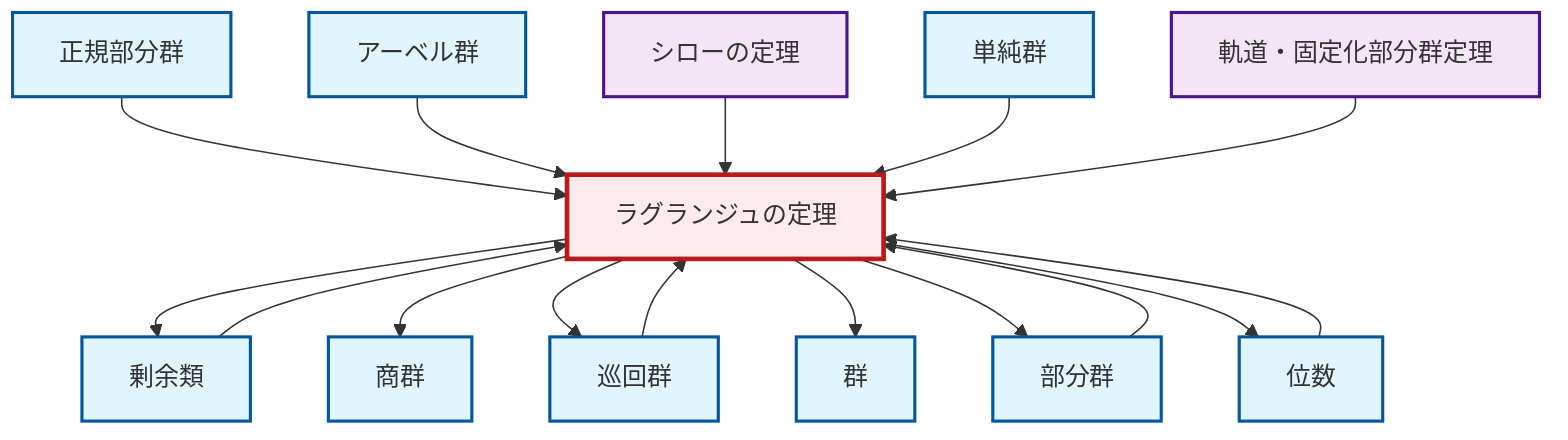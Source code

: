graph TD
    classDef definition fill:#e1f5fe,stroke:#01579b,stroke-width:2px
    classDef theorem fill:#f3e5f5,stroke:#4a148c,stroke-width:2px
    classDef axiom fill:#fff3e0,stroke:#e65100,stroke-width:2px
    classDef example fill:#e8f5e9,stroke:#1b5e20,stroke-width:2px
    classDef current fill:#ffebee,stroke:#b71c1c,stroke-width:3px
    thm-sylow["シローの定理"]:::theorem
    def-subgroup["部分群"]:::definition
    def-abelian-group["アーベル群"]:::definition
    def-order["位数"]:::definition
    thm-orbit-stabilizer["軌道・固定化部分群定理"]:::theorem
    def-simple-group["単純群"]:::definition
    def-normal-subgroup["正規部分群"]:::definition
    def-coset["剰余類"]:::definition
    def-cyclic-group["巡回群"]:::definition
    def-group["群"]:::definition
    def-quotient-group["商群"]:::definition
    thm-lagrange["ラグランジュの定理"]:::theorem
    def-cyclic-group --> thm-lagrange
    thm-lagrange --> def-coset
    def-normal-subgroup --> thm-lagrange
    def-abelian-group --> thm-lagrange
    thm-lagrange --> def-quotient-group
    def-subgroup --> thm-lagrange
    thm-lagrange --> def-cyclic-group
    def-coset --> thm-lagrange
    def-order --> thm-lagrange
    thm-sylow --> thm-lagrange
    thm-lagrange --> def-group
    thm-lagrange --> def-subgroup
    def-simple-group --> thm-lagrange
    thm-lagrange --> def-order
    thm-orbit-stabilizer --> thm-lagrange
    class thm-lagrange current